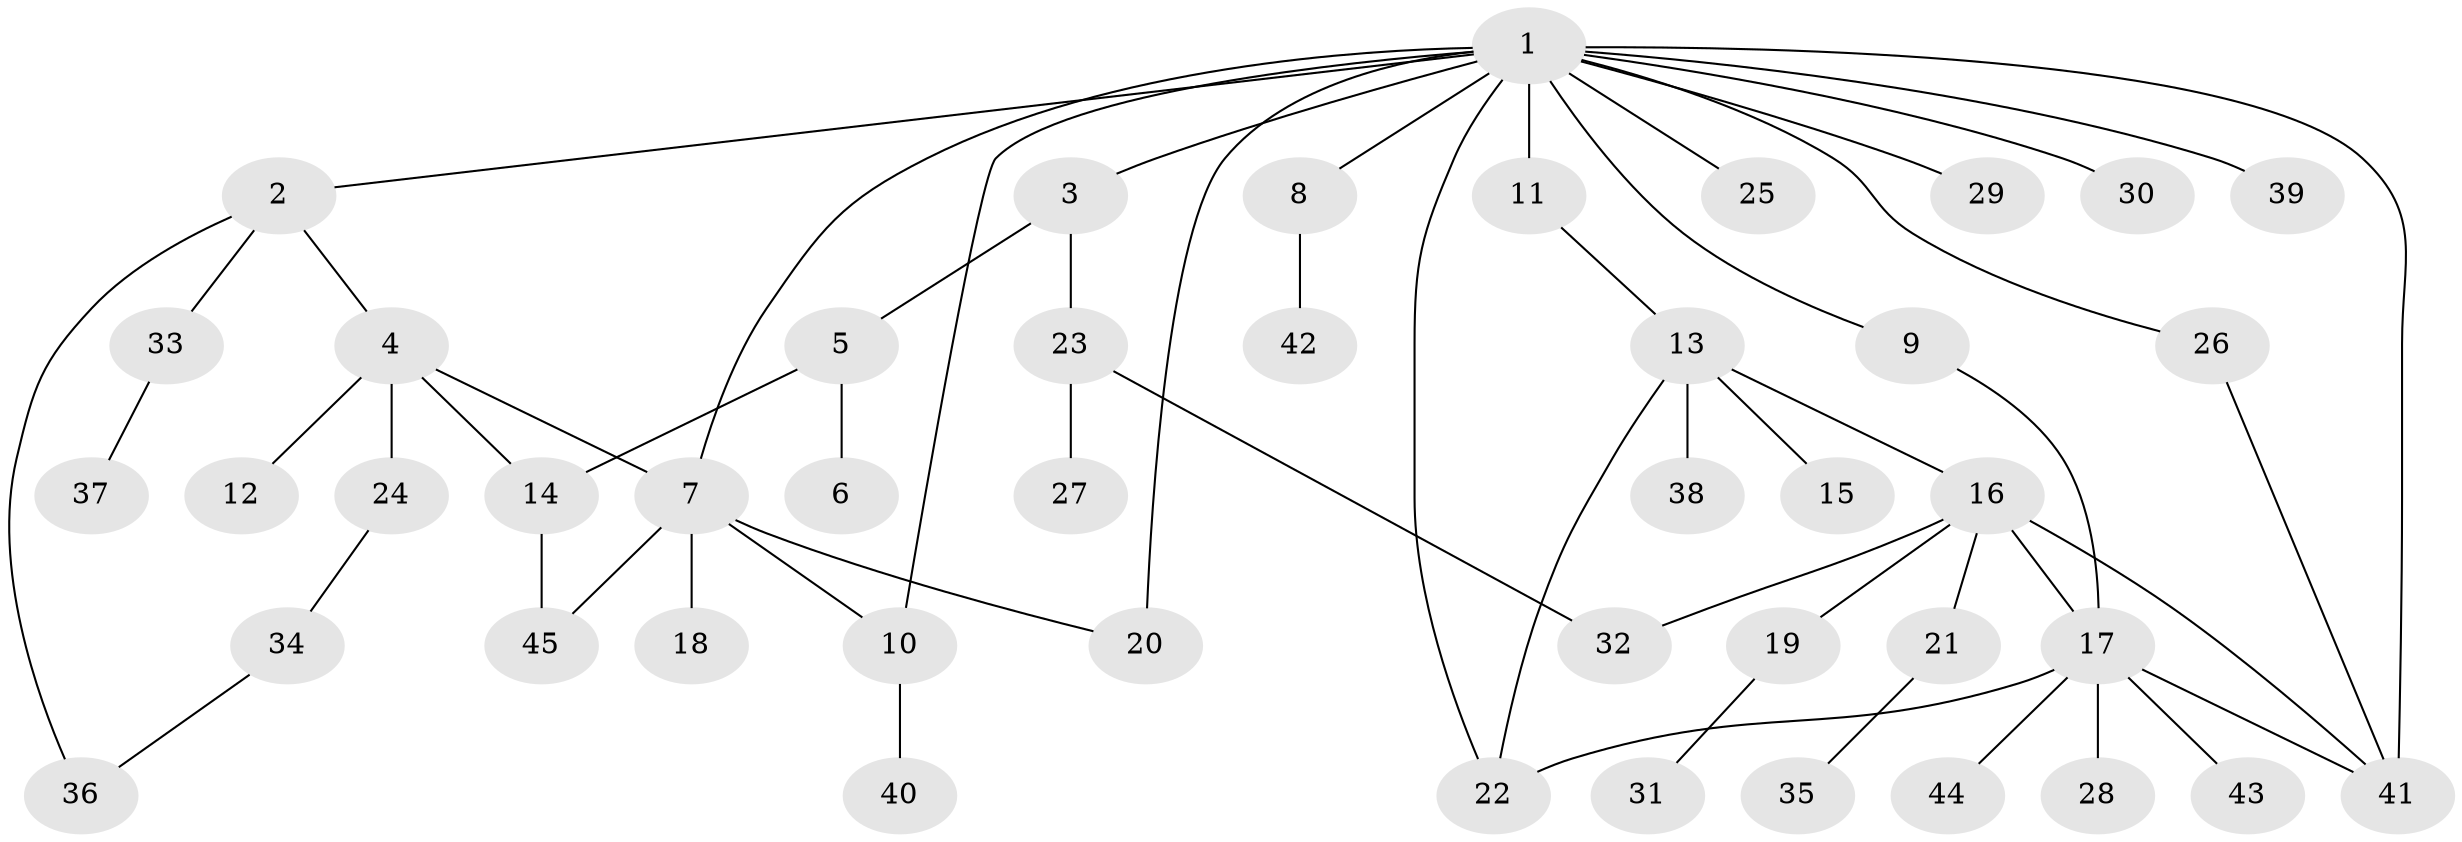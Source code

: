 // original degree distribution, {19: 0.016129032258064516, 5: 0.03225806451612903, 2: 0.1935483870967742, 4: 0.08064516129032258, 6: 0.016129032258064516, 3: 0.12903225806451613, 1: 0.4838709677419355, 7: 0.04838709677419355}
// Generated by graph-tools (version 1.1) at 2025/50/03/04/25 22:50:32]
// undirected, 45 vertices, 57 edges
graph export_dot {
  node [color=gray90,style=filled];
  1;
  2;
  3;
  4;
  5;
  6;
  7;
  8;
  9;
  10;
  11;
  12;
  13;
  14;
  15;
  16;
  17;
  18;
  19;
  20;
  21;
  22;
  23;
  24;
  25;
  26;
  27;
  28;
  29;
  30;
  31;
  32;
  33;
  34;
  35;
  36;
  37;
  38;
  39;
  40;
  41;
  42;
  43;
  44;
  45;
  1 -- 2 [weight=1.0];
  1 -- 3 [weight=1.0];
  1 -- 7 [weight=1.0];
  1 -- 8 [weight=1.0];
  1 -- 9 [weight=1.0];
  1 -- 10 [weight=1.0];
  1 -- 11 [weight=1.0];
  1 -- 20 [weight=1.0];
  1 -- 22 [weight=1.0];
  1 -- 25 [weight=1.0];
  1 -- 26 [weight=1.0];
  1 -- 29 [weight=1.0];
  1 -- 30 [weight=1.0];
  1 -- 39 [weight=1.0];
  1 -- 41 [weight=1.0];
  2 -- 4 [weight=1.0];
  2 -- 33 [weight=1.0];
  2 -- 36 [weight=1.0];
  3 -- 5 [weight=1.0];
  3 -- 23 [weight=1.0];
  4 -- 7 [weight=1.0];
  4 -- 12 [weight=1.0];
  4 -- 14 [weight=1.0];
  4 -- 24 [weight=1.0];
  5 -- 6 [weight=1.0];
  5 -- 14 [weight=1.0];
  7 -- 10 [weight=1.0];
  7 -- 18 [weight=1.0];
  7 -- 20 [weight=1.0];
  7 -- 45 [weight=1.0];
  8 -- 42 [weight=1.0];
  9 -- 17 [weight=1.0];
  10 -- 40 [weight=1.0];
  11 -- 13 [weight=1.0];
  13 -- 15 [weight=1.0];
  13 -- 16 [weight=1.0];
  13 -- 22 [weight=1.0];
  13 -- 38 [weight=1.0];
  14 -- 45 [weight=1.0];
  16 -- 17 [weight=1.0];
  16 -- 19 [weight=1.0];
  16 -- 21 [weight=1.0];
  16 -- 32 [weight=1.0];
  16 -- 41 [weight=1.0];
  17 -- 22 [weight=1.0];
  17 -- 28 [weight=1.0];
  17 -- 41 [weight=1.0];
  17 -- 43 [weight=1.0];
  17 -- 44 [weight=1.0];
  19 -- 31 [weight=1.0];
  21 -- 35 [weight=1.0];
  23 -- 27 [weight=1.0];
  23 -- 32 [weight=1.0];
  24 -- 34 [weight=1.0];
  26 -- 41 [weight=1.0];
  33 -- 37 [weight=1.0];
  34 -- 36 [weight=1.0];
}
